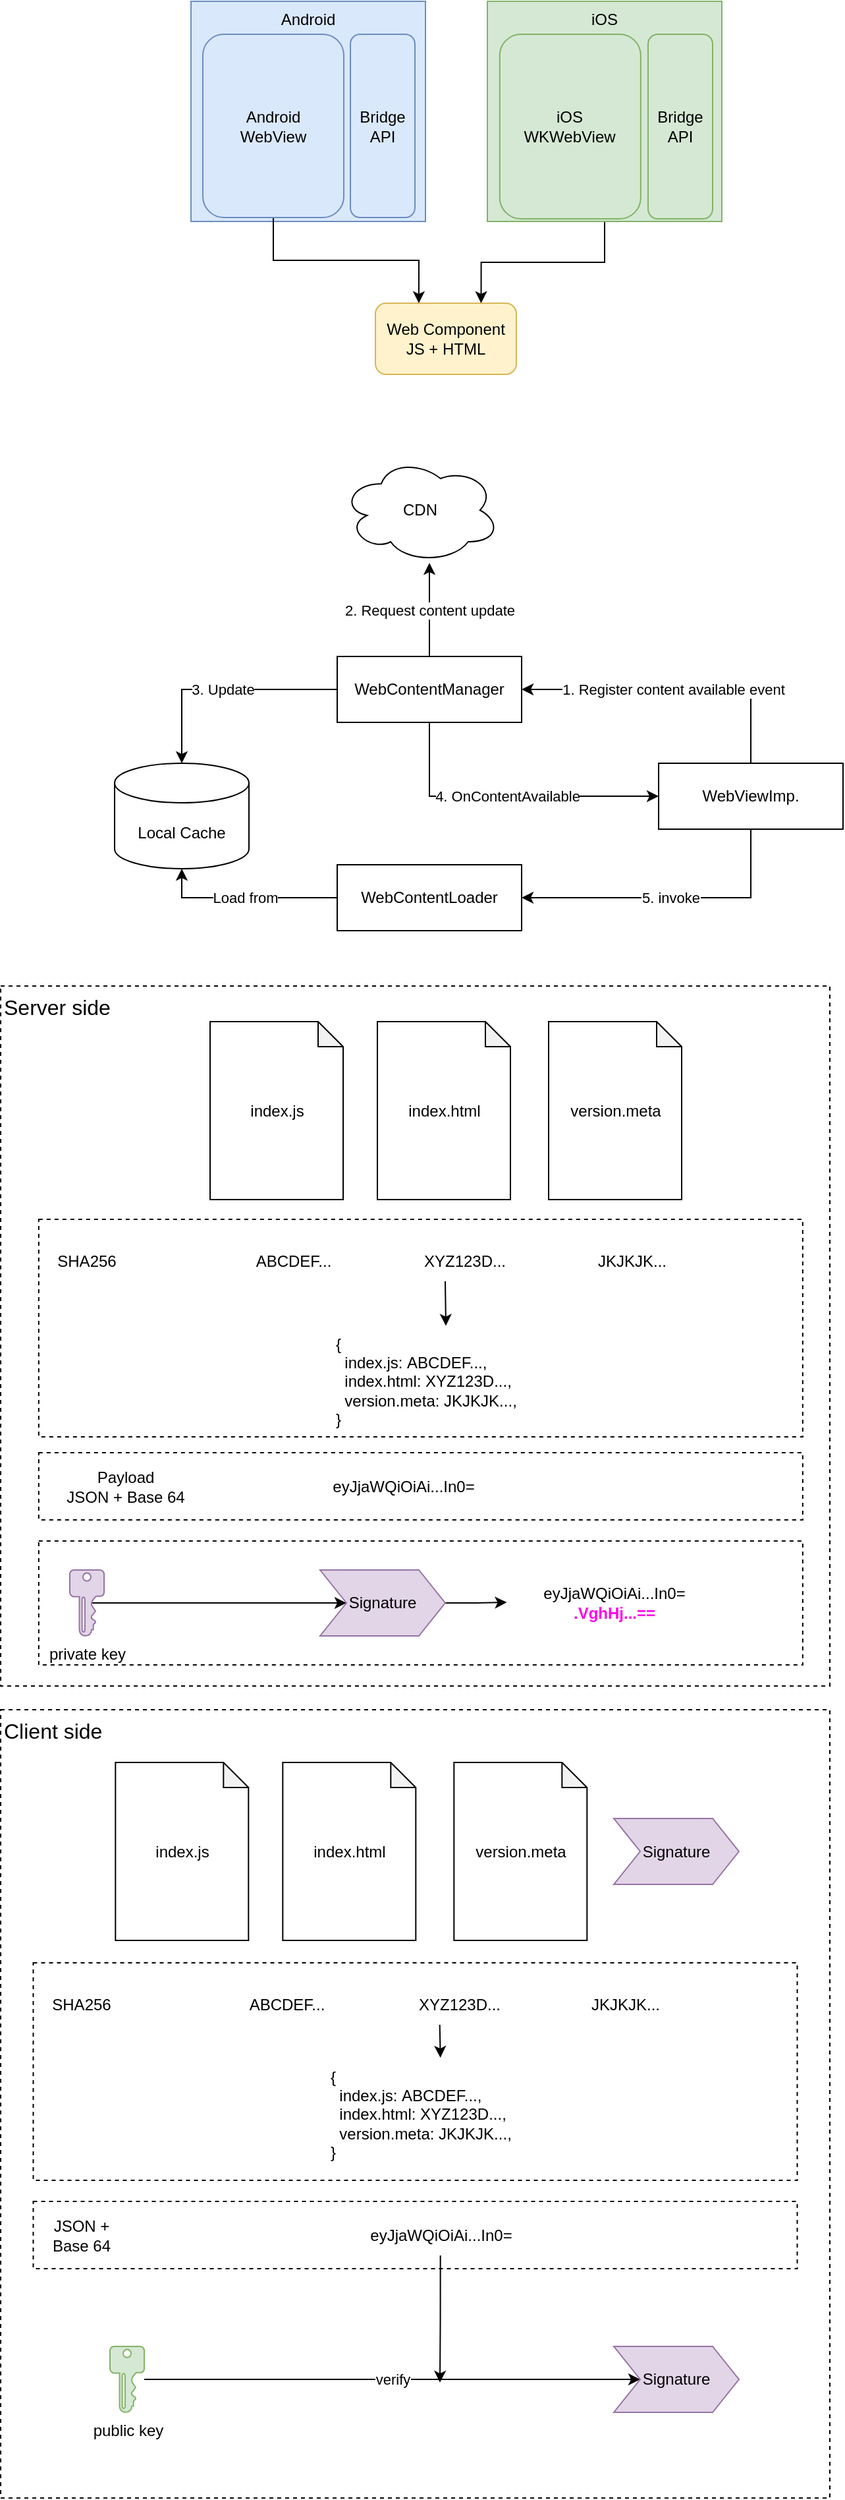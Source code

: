 <mxfile version="24.5.5" type="github">
  <diagram name="第 1 页" id="wfZ_rL4CteSdYkBptZCC">
    <mxGraphModel dx="1468" dy="823" grid="0" gridSize="10" guides="1" tooltips="1" connect="1" arrows="1" fold="1" page="0" pageScale="1" pageWidth="827" pageHeight="1169" math="0" shadow="0">
      <root>
        <mxCell id="0" />
        <mxCell id="1" parent="0" />
        <mxCell id="9EwHLKtkXMk9ry1v1o_7-57" value="" style="rounded=0;whiteSpace=wrap;html=1;dashed=1;" vertex="1" parent="1">
          <mxGeometry x="47.25" y="1815" width="580" height="94" as="geometry" />
        </mxCell>
        <mxCell id="9EwHLKtkXMk9ry1v1o_7-41" value="Server side" style="rounded=0;whiteSpace=wrap;html=1;dashed=1;align=left;verticalAlign=top;fontSize=16;" vertex="1" parent="1">
          <mxGeometry x="22.5" y="805" width="629.5" height="531" as="geometry" />
        </mxCell>
        <mxCell id="9EwHLKtkXMk9ry1v1o_7-39" value="" style="rounded=0;whiteSpace=wrap;html=1;dashed=1;" vertex="1" parent="1">
          <mxGeometry x="51.41" y="1226" width="580" height="94" as="geometry" />
        </mxCell>
        <mxCell id="9EwHLKtkXMk9ry1v1o_7-38" value="" style="rounded=0;whiteSpace=wrap;html=1;dashed=1;" vertex="1" parent="1">
          <mxGeometry x="51.41" y="1159" width="580" height="51" as="geometry" />
        </mxCell>
        <mxCell id="9EwHLKtkXMk9ry1v1o_7-35" value="" style="rounded=0;whiteSpace=wrap;html=1;dashed=1;" vertex="1" parent="1">
          <mxGeometry x="51.41" y="982" width="580" height="165" as="geometry" />
        </mxCell>
        <mxCell id="9EwHLKtkXMk9ry1v1o_7-1" value="Android" style="rounded=0;whiteSpace=wrap;html=1;verticalAlign=top;fillColor=#dae8fc;strokeColor=#6c8ebf;" vertex="1" parent="1">
          <mxGeometry x="167" y="58" width="178" height="167" as="geometry" />
        </mxCell>
        <mxCell id="9EwHLKtkXMk9ry1v1o_7-2" value="Web Component&lt;div&gt;JS + HTML&lt;/div&gt;" style="rounded=1;whiteSpace=wrap;html=1;fillColor=#fff2cc;strokeColor=#d6b656;" vertex="1" parent="1">
          <mxGeometry x="307" y="287" width="107" height="54" as="geometry" />
        </mxCell>
        <mxCell id="9EwHLKtkXMk9ry1v1o_7-8" style="edgeStyle=orthogonalEdgeStyle;rounded=0;orthogonalLoop=1;jettySize=auto;html=1;entryX=0.75;entryY=0;entryDx=0;entryDy=0;" edge="1" parent="1" source="9EwHLKtkXMk9ry1v1o_7-3" target="9EwHLKtkXMk9ry1v1o_7-2">
          <mxGeometry relative="1" as="geometry" />
        </mxCell>
        <mxCell id="9EwHLKtkXMk9ry1v1o_7-3" value="iOS" style="rounded=0;whiteSpace=wrap;html=1;verticalAlign=top;fillColor=#d5e8d4;strokeColor=#82b366;" vertex="1" parent="1">
          <mxGeometry x="392" y="58" width="178" height="167" as="geometry" />
        </mxCell>
        <mxCell id="9EwHLKtkXMk9ry1v1o_7-7" style="edgeStyle=orthogonalEdgeStyle;rounded=0;orthogonalLoop=1;jettySize=auto;html=1;exitX=0.5;exitY=1;exitDx=0;exitDy=0;entryX=0.308;entryY=0;entryDx=0;entryDy=0;entryPerimeter=0;" edge="1" parent="1" source="9EwHLKtkXMk9ry1v1o_7-4" target="9EwHLKtkXMk9ry1v1o_7-2">
          <mxGeometry relative="1" as="geometry" />
        </mxCell>
        <mxCell id="9EwHLKtkXMk9ry1v1o_7-4" value="Android&lt;div&gt;WebView&lt;/div&gt;" style="rounded=1;whiteSpace=wrap;html=1;fillColor=#dae8fc;strokeColor=#6c8ebf;" vertex="1" parent="1">
          <mxGeometry x="176" y="83" width="107" height="139" as="geometry" />
        </mxCell>
        <mxCell id="9EwHLKtkXMk9ry1v1o_7-5" value="iOS&lt;div&gt;WKWebView&lt;br&gt;&lt;/div&gt;" style="rounded=1;whiteSpace=wrap;html=1;fillColor=#d5e8d4;strokeColor=#82b366;" vertex="1" parent="1">
          <mxGeometry x="401.41" y="83" width="107" height="140" as="geometry" />
        </mxCell>
        <mxCell id="9EwHLKtkXMk9ry1v1o_7-9" value="Bridge API" style="rounded=1;whiteSpace=wrap;html=1;fillColor=#dae8fc;strokeColor=#6c8ebf;" vertex="1" parent="1">
          <mxGeometry x="288" y="83" width="49" height="139" as="geometry" />
        </mxCell>
        <mxCell id="9EwHLKtkXMk9ry1v1o_7-10" value="Bridge API" style="rounded=1;whiteSpace=wrap;html=1;fillColor=#d5e8d4;strokeColor=#82b366;" vertex="1" parent="1">
          <mxGeometry x="514" y="83" width="49" height="140" as="geometry" />
        </mxCell>
        <mxCell id="9EwHLKtkXMk9ry1v1o_7-23" value="4. OnContentAvailable" style="edgeStyle=orthogonalEdgeStyle;rounded=0;orthogonalLoop=1;jettySize=auto;html=1;exitX=0.5;exitY=1;exitDx=0;exitDy=0;entryX=0;entryY=0.5;entryDx=0;entryDy=0;" edge="1" parent="1" source="9EwHLKtkXMk9ry1v1o_7-12" target="9EwHLKtkXMk9ry1v1o_7-14">
          <mxGeometry relative="1" as="geometry" />
        </mxCell>
        <mxCell id="9EwHLKtkXMk9ry1v1o_7-12" value="WebContentManager" style="html=1;whiteSpace=wrap;" vertex="1" parent="1">
          <mxGeometry x="278" y="555" width="140" height="50" as="geometry" />
        </mxCell>
        <mxCell id="9EwHLKtkXMk9ry1v1o_7-13" value="WebContentLoader" style="html=1;whiteSpace=wrap;" vertex="1" parent="1">
          <mxGeometry x="278" y="713" width="140" height="50" as="geometry" />
        </mxCell>
        <mxCell id="9EwHLKtkXMk9ry1v1o_7-21" value="1. Register content available event" style="edgeStyle=orthogonalEdgeStyle;rounded=0;orthogonalLoop=1;jettySize=auto;html=1;exitX=0.5;exitY=0;exitDx=0;exitDy=0;entryX=1;entryY=0.5;entryDx=0;entryDy=0;" edge="1" parent="1" source="9EwHLKtkXMk9ry1v1o_7-14" target="9EwHLKtkXMk9ry1v1o_7-12">
          <mxGeometry relative="1" as="geometry" />
        </mxCell>
        <mxCell id="9EwHLKtkXMk9ry1v1o_7-22" value="5. invoke" style="edgeStyle=orthogonalEdgeStyle;rounded=0;orthogonalLoop=1;jettySize=auto;html=1;exitX=0.5;exitY=1;exitDx=0;exitDy=0;entryX=1;entryY=0.5;entryDx=0;entryDy=0;" edge="1" parent="1" source="9EwHLKtkXMk9ry1v1o_7-14" target="9EwHLKtkXMk9ry1v1o_7-13">
          <mxGeometry relative="1" as="geometry" />
        </mxCell>
        <mxCell id="9EwHLKtkXMk9ry1v1o_7-14" value="WebViewImp." style="html=1;whiteSpace=wrap;" vertex="1" parent="1">
          <mxGeometry x="522" y="636" width="140" height="50" as="geometry" />
        </mxCell>
        <mxCell id="9EwHLKtkXMk9ry1v1o_7-15" value="Local Cache" style="shape=cylinder3;whiteSpace=wrap;html=1;boundedLbl=1;backgroundOutline=1;size=15;" vertex="1" parent="1">
          <mxGeometry x="109" y="636" width="102" height="80" as="geometry" />
        </mxCell>
        <mxCell id="9EwHLKtkXMk9ry1v1o_7-16" value="CDN" style="ellipse;shape=cloud;whiteSpace=wrap;html=1;" vertex="1" parent="1">
          <mxGeometry x="281.41" y="404" width="120" height="80" as="geometry" />
        </mxCell>
        <mxCell id="9EwHLKtkXMk9ry1v1o_7-18" value="2. Request content update" style="edgeStyle=orthogonalEdgeStyle;rounded=0;orthogonalLoop=1;jettySize=auto;html=1;entryX=0.555;entryY=1;entryDx=0;entryDy=0;entryPerimeter=0;exitX=0.5;exitY=0;exitDx=0;exitDy=0;" edge="1" parent="1" source="9EwHLKtkXMk9ry1v1o_7-12" target="9EwHLKtkXMk9ry1v1o_7-16">
          <mxGeometry relative="1" as="geometry">
            <Array as="points" />
          </mxGeometry>
        </mxCell>
        <mxCell id="9EwHLKtkXMk9ry1v1o_7-19" value="3. Update" style="edgeStyle=orthogonalEdgeStyle;rounded=0;orthogonalLoop=1;jettySize=auto;html=1;exitX=0;exitY=0.5;exitDx=0;exitDy=0;entryX=0.5;entryY=0;entryDx=0;entryDy=0;entryPerimeter=0;" edge="1" parent="1" source="9EwHLKtkXMk9ry1v1o_7-12" target="9EwHLKtkXMk9ry1v1o_7-15">
          <mxGeometry relative="1" as="geometry" />
        </mxCell>
        <mxCell id="9EwHLKtkXMk9ry1v1o_7-20" value="Load from" style="edgeStyle=orthogonalEdgeStyle;rounded=0;orthogonalLoop=1;jettySize=auto;html=1;exitX=0;exitY=0.5;exitDx=0;exitDy=0;entryX=0.5;entryY=1;entryDx=0;entryDy=0;entryPerimeter=0;" edge="1" parent="1" source="9EwHLKtkXMk9ry1v1o_7-13" target="9EwHLKtkXMk9ry1v1o_7-15">
          <mxGeometry relative="1" as="geometry" />
        </mxCell>
        <mxCell id="9EwHLKtkXMk9ry1v1o_7-24" value="index.js" style="shape=note;whiteSpace=wrap;html=1;backgroundOutline=1;darkOpacity=0.05;size=19;" vertex="1" parent="1">
          <mxGeometry x="181.5" y="832" width="101" height="135" as="geometry" />
        </mxCell>
        <mxCell id="9EwHLKtkXMk9ry1v1o_7-25" value="index.html" style="shape=note;whiteSpace=wrap;html=1;backgroundOutline=1;darkOpacity=0.05;size=19;" vertex="1" parent="1">
          <mxGeometry x="308.5" y="832" width="101" height="135" as="geometry" />
        </mxCell>
        <mxCell id="9EwHLKtkXMk9ry1v1o_7-26" value="version.meta" style="shape=note;whiteSpace=wrap;html=1;backgroundOutline=1;darkOpacity=0.05;size=19;" vertex="1" parent="1">
          <mxGeometry x="438.5" y="832" width="101" height="135" as="geometry" />
        </mxCell>
        <mxCell id="9EwHLKtkXMk9ry1v1o_7-67" style="edgeStyle=orthogonalEdgeStyle;rounded=0;orthogonalLoop=1;jettySize=auto;html=1;exitX=0.64;exitY=0.5;exitDx=0;exitDy=0;exitPerimeter=0;entryX=0;entryY=0.5;entryDx=0;entryDy=0;" edge="1" parent="1" source="9EwHLKtkXMk9ry1v1o_7-27" target="9EwHLKtkXMk9ry1v1o_7-40">
          <mxGeometry relative="1" as="geometry" />
        </mxCell>
        <mxCell id="9EwHLKtkXMk9ry1v1o_7-27" value="private key" style="sketch=0;aspect=fixed;pointerEvents=1;shadow=0;dashed=0;html=1;strokeColor=#9673a6;labelPosition=center;verticalLabelPosition=bottom;verticalAlign=top;align=center;fillColor=#e1d5e7;shape=mxgraph.mscae.enterprise.key_permissions" vertex="1" parent="1">
          <mxGeometry x="75" y="1248" width="26" height="50" as="geometry" />
        </mxCell>
        <mxCell id="9EwHLKtkXMk9ry1v1o_7-28" value="SHA256" style="text;html=1;align=center;verticalAlign=middle;whiteSpace=wrap;rounded=0;" vertex="1" parent="1">
          <mxGeometry x="58" y="999" width="60" height="30" as="geometry" />
        </mxCell>
        <mxCell id="9EwHLKtkXMk9ry1v1o_7-29" value="ABCDEF..." style="text;html=1;align=center;verticalAlign=middle;whiteSpace=wrap;rounded=0;" vertex="1" parent="1">
          <mxGeometry x="214.5" y="999" width="60" height="30" as="geometry" />
        </mxCell>
        <mxCell id="9EwHLKtkXMk9ry1v1o_7-30" value="XYZ123D..." style="text;html=1;align=center;verticalAlign=middle;whiteSpace=wrap;rounded=0;" vertex="1" parent="1">
          <mxGeometry x="345" y="999" width="60" height="30" as="geometry" />
        </mxCell>
        <mxCell id="9EwHLKtkXMk9ry1v1o_7-31" value="JKJKJK..." style="text;html=1;align=center;verticalAlign=middle;whiteSpace=wrap;rounded=0;" vertex="1" parent="1">
          <mxGeometry x="471.5" y="999" width="60" height="30" as="geometry" />
        </mxCell>
        <mxCell id="9EwHLKtkXMk9ry1v1o_7-32" value="{&lt;div&gt;&amp;nbsp; index.js:&amp;nbsp;&lt;span style=&quot;text-align: center;&quot;&gt;ABCDEF...&lt;/span&gt;,&lt;/div&gt;&lt;div&gt;&amp;nbsp;&amp;nbsp;&lt;span style=&quot;text-align: center;&quot;&gt;index.html&lt;/span&gt;:&amp;nbsp;&lt;span style=&quot;text-align: center;&quot;&gt;XYZ123D...&lt;/span&gt;,&lt;/div&gt;&lt;div&gt;&amp;nbsp;&amp;nbsp;&lt;span style=&quot;text-align: center;&quot;&gt;version.meta&lt;/span&gt;:&amp;nbsp;&lt;span style=&quot;text-align: center;&quot;&gt;JKJKJK...&lt;/span&gt;,&lt;br&gt;&lt;div&gt;}&lt;/div&gt;&lt;/div&gt;" style="text;html=1;align=left;verticalAlign=middle;whiteSpace=wrap;rounded=0;" vertex="1" parent="1">
          <mxGeometry x="275.25" y="1062.75" width="170.5" height="85.25" as="geometry" />
        </mxCell>
        <mxCell id="9EwHLKtkXMk9ry1v1o_7-34" value="Payload&lt;div&gt;JSON + Base 64&lt;/div&gt;" style="text;html=1;align=center;verticalAlign=middle;whiteSpace=wrap;rounded=0;" vertex="1" parent="1">
          <mxGeometry x="58" y="1170" width="119" height="30" as="geometry" />
        </mxCell>
        <mxCell id="9EwHLKtkXMk9ry1v1o_7-36" value="" style="endArrow=classic;html=1;rounded=0;exitX=0.25;exitY=1;exitDx=0;exitDy=0;entryX=0.5;entryY=0;entryDx=0;entryDy=0;" edge="1" parent="1" source="9EwHLKtkXMk9ry1v1o_7-30" target="9EwHLKtkXMk9ry1v1o_7-32">
          <mxGeometry width="50" height="50" relative="1" as="geometry">
            <mxPoint x="485" y="1102" as="sourcePoint" />
            <mxPoint x="535" y="1052" as="targetPoint" />
          </mxGeometry>
        </mxCell>
        <mxCell id="9EwHLKtkXMk9ry1v1o_7-37" value="eyJjaWQiOiAi...In0=" style="text;html=1;align=center;verticalAlign=middle;whiteSpace=wrap;rounded=0;" vertex="1" parent="1">
          <mxGeometry x="247" y="1170" width="163.25" height="30" as="geometry" />
        </mxCell>
        <mxCell id="9EwHLKtkXMk9ry1v1o_7-69" style="edgeStyle=orthogonalEdgeStyle;rounded=0;orthogonalLoop=1;jettySize=auto;html=1;exitX=1;exitY=0.5;exitDx=0;exitDy=0;" edge="1" parent="1" source="9EwHLKtkXMk9ry1v1o_7-40" target="9EwHLKtkXMk9ry1v1o_7-68">
          <mxGeometry relative="1" as="geometry" />
        </mxCell>
        <mxCell id="9EwHLKtkXMk9ry1v1o_7-40" value="Signature" style="shape=step;perimeter=stepPerimeter;whiteSpace=wrap;html=1;fixedSize=1;fillColor=#e1d5e7;strokeColor=#9673a6;" vertex="1" parent="1">
          <mxGeometry x="265" y="1248" width="95" height="50" as="geometry" />
        </mxCell>
        <mxCell id="9EwHLKtkXMk9ry1v1o_7-42" value="Client side" style="rounded=0;whiteSpace=wrap;html=1;dashed=1;align=left;verticalAlign=top;fontSize=16;" vertex="1" parent="1">
          <mxGeometry x="22.5" y="1354" width="629.5" height="598" as="geometry" />
        </mxCell>
        <mxCell id="9EwHLKtkXMk9ry1v1o_7-43" value="version.meta" style="shape=note;whiteSpace=wrap;html=1;backgroundOutline=1;darkOpacity=0.05;size=19;" vertex="1" parent="1">
          <mxGeometry x="366.66" y="1394" width="101" height="135" as="geometry" />
        </mxCell>
        <mxCell id="9EwHLKtkXMk9ry1v1o_7-44" value="index.html" style="shape=note;whiteSpace=wrap;html=1;backgroundOutline=1;darkOpacity=0.05;size=19;" vertex="1" parent="1">
          <mxGeometry x="236.66" y="1394" width="101" height="135" as="geometry" />
        </mxCell>
        <mxCell id="9EwHLKtkXMk9ry1v1o_7-45" value="index.js" style="shape=note;whiteSpace=wrap;html=1;backgroundOutline=1;darkOpacity=0.05;size=19;" vertex="1" parent="1">
          <mxGeometry x="109.66" y="1394" width="101" height="135" as="geometry" />
        </mxCell>
        <mxCell id="9EwHLKtkXMk9ry1v1o_7-46" value="" style="rounded=0;whiteSpace=wrap;html=1;dashed=1;" vertex="1" parent="1">
          <mxGeometry x="47.25" y="1546" width="580" height="165" as="geometry" />
        </mxCell>
        <mxCell id="9EwHLKtkXMk9ry1v1o_7-47" value="SHA256" style="text;html=1;align=center;verticalAlign=middle;whiteSpace=wrap;rounded=0;" vertex="1" parent="1">
          <mxGeometry x="53.84" y="1563" width="60" height="30" as="geometry" />
        </mxCell>
        <mxCell id="9EwHLKtkXMk9ry1v1o_7-48" value="ABCDEF..." style="text;html=1;align=center;verticalAlign=middle;whiteSpace=wrap;rounded=0;" vertex="1" parent="1">
          <mxGeometry x="210.34" y="1563" width="60" height="30" as="geometry" />
        </mxCell>
        <mxCell id="9EwHLKtkXMk9ry1v1o_7-49" value="XYZ123D..." style="text;html=1;align=center;verticalAlign=middle;whiteSpace=wrap;rounded=0;" vertex="1" parent="1">
          <mxGeometry x="340.84" y="1563" width="60" height="30" as="geometry" />
        </mxCell>
        <mxCell id="9EwHLKtkXMk9ry1v1o_7-50" value="JKJKJK..." style="text;html=1;align=center;verticalAlign=middle;whiteSpace=wrap;rounded=0;" vertex="1" parent="1">
          <mxGeometry x="467.34" y="1563" width="60" height="30" as="geometry" />
        </mxCell>
        <mxCell id="9EwHLKtkXMk9ry1v1o_7-51" value="{&lt;div&gt;&amp;nbsp; index.js:&amp;nbsp;&lt;span style=&quot;text-align: center;&quot;&gt;ABCDEF...&lt;/span&gt;,&lt;/div&gt;&lt;div&gt;&amp;nbsp;&amp;nbsp;&lt;span style=&quot;text-align: center;&quot;&gt;index.html&lt;/span&gt;:&amp;nbsp;&lt;span style=&quot;text-align: center;&quot;&gt;XYZ123D...&lt;/span&gt;,&lt;/div&gt;&lt;div&gt;&amp;nbsp;&amp;nbsp;&lt;span style=&quot;text-align: center;&quot;&gt;version.meta&lt;/span&gt;:&amp;nbsp;&lt;span style=&quot;text-align: center;&quot;&gt;JKJKJK...&lt;/span&gt;,&lt;br&gt;&lt;div&gt;}&lt;/div&gt;&lt;/div&gt;" style="text;html=1;align=left;verticalAlign=middle;whiteSpace=wrap;rounded=0;" vertex="1" parent="1">
          <mxGeometry x="271.09" y="1618" width="170.5" height="85.25" as="geometry" />
        </mxCell>
        <mxCell id="9EwHLKtkXMk9ry1v1o_7-52" value="" style="endArrow=classic;html=1;rounded=0;exitX=0.25;exitY=1;exitDx=0;exitDy=0;entryX=0.5;entryY=0;entryDx=0;entryDy=0;" edge="1" source="9EwHLKtkXMk9ry1v1o_7-49" target="9EwHLKtkXMk9ry1v1o_7-51" parent="1">
          <mxGeometry width="50" height="50" relative="1" as="geometry">
            <mxPoint x="480.84" y="1666" as="sourcePoint" />
            <mxPoint x="530.84" y="1616" as="targetPoint" />
          </mxGeometry>
        </mxCell>
        <mxCell id="9EwHLKtkXMk9ry1v1o_7-53" value="" style="rounded=0;whiteSpace=wrap;html=1;dashed=1;" vertex="1" parent="1">
          <mxGeometry x="47.25" y="1727" width="580" height="51" as="geometry" />
        </mxCell>
        <mxCell id="9EwHLKtkXMk9ry1v1o_7-54" value="JSON + Base 64" style="text;html=1;align=center;verticalAlign=middle;whiteSpace=wrap;rounded=0;" vertex="1" parent="1">
          <mxGeometry x="53.84" y="1738" width="60" height="30" as="geometry" />
        </mxCell>
        <mxCell id="9EwHLKtkXMk9ry1v1o_7-66" style="edgeStyle=orthogonalEdgeStyle;rounded=0;orthogonalLoop=1;jettySize=auto;html=1;exitX=0.5;exitY=1;exitDx=0;exitDy=0;" edge="1" parent="1" source="9EwHLKtkXMk9ry1v1o_7-55">
          <mxGeometry relative="1" as="geometry">
            <mxPoint x="356" y="1864.4" as="targetPoint" />
          </mxGeometry>
        </mxCell>
        <mxCell id="9EwHLKtkXMk9ry1v1o_7-55" value="eyJjaWQiOiAi...In0=" style="text;html=1;align=center;verticalAlign=middle;whiteSpace=wrap;rounded=0;" vertex="1" parent="1">
          <mxGeometry x="306.59" y="1738" width="99.5" height="30" as="geometry" />
        </mxCell>
        <mxCell id="9EwHLKtkXMk9ry1v1o_7-56" value="Signature" style="shape=step;perimeter=stepPerimeter;whiteSpace=wrap;html=1;fixedSize=1;fillColor=#e1d5e7;strokeColor=#9673a6;" vertex="1" parent="1">
          <mxGeometry x="488.0" y="1436.5" width="95" height="50" as="geometry" />
        </mxCell>
        <mxCell id="9EwHLKtkXMk9ry1v1o_7-65" value="verify" style="edgeStyle=orthogonalEdgeStyle;rounded=0;orthogonalLoop=1;jettySize=auto;html=1;entryX=0;entryY=0.5;entryDx=0;entryDy=0;" edge="1" parent="1" source="9EwHLKtkXMk9ry1v1o_7-58" target="9EwHLKtkXMk9ry1v1o_7-59">
          <mxGeometry relative="1" as="geometry" />
        </mxCell>
        <mxCell id="9EwHLKtkXMk9ry1v1o_7-58" value="public key" style="sketch=0;aspect=fixed;pointerEvents=1;shadow=0;dashed=0;html=1;strokeColor=#82b366;labelPosition=center;verticalLabelPosition=bottom;verticalAlign=top;align=center;fillColor=#d5e8d4;shape=mxgraph.mscae.enterprise.key_permissions" vertex="1" parent="1">
          <mxGeometry x="105.5" y="1837" width="26" height="50" as="geometry" />
        </mxCell>
        <mxCell id="9EwHLKtkXMk9ry1v1o_7-59" value="Signature" style="shape=step;perimeter=stepPerimeter;whiteSpace=wrap;html=1;fixedSize=1;fillColor=#e1d5e7;strokeColor=#9673a6;" vertex="1" parent="1">
          <mxGeometry x="488" y="1837" width="95" height="50" as="geometry" />
        </mxCell>
        <mxCell id="9EwHLKtkXMk9ry1v1o_7-68" value="eyJjaWQiOiAi...In0=&lt;div&gt;&lt;b&gt;&lt;font color=&quot;#ff00e6&quot;&gt;.VghHj...==&lt;/font&gt;&lt;/b&gt;&lt;/div&gt;" style="text;html=1;align=center;verticalAlign=middle;whiteSpace=wrap;rounded=0;" vertex="1" parent="1">
          <mxGeometry x="406.75" y="1242" width="163.25" height="61" as="geometry" />
        </mxCell>
      </root>
    </mxGraphModel>
  </diagram>
</mxfile>
